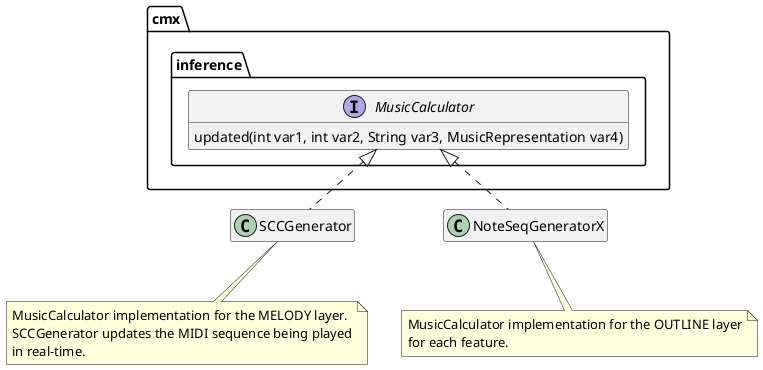 @startuml
'https://plantuml.com/class-diagram
hide empty members

package "cmx" {
    package "inference" {
        interface MusicCalculator {
            updated(int var1, int var2, String var3, MusicRepresentation var4)
        }
    }
}

class SCCGenerator implements cmx.inference.MusicCalculator

note bottom of SCCGenerator
    MusicCalculator implementation for the MELODY layer.
    SCCGenerator updates the MIDI sequence being played
    in real-time.
end note

class NoteSeqGeneratorX implements cmx.inference.MusicCalculator
note bottom of NoteSeqGeneratorX
    MusicCalculator implementation for the OUTLINE layer
    for each feature.
end note

@enduml